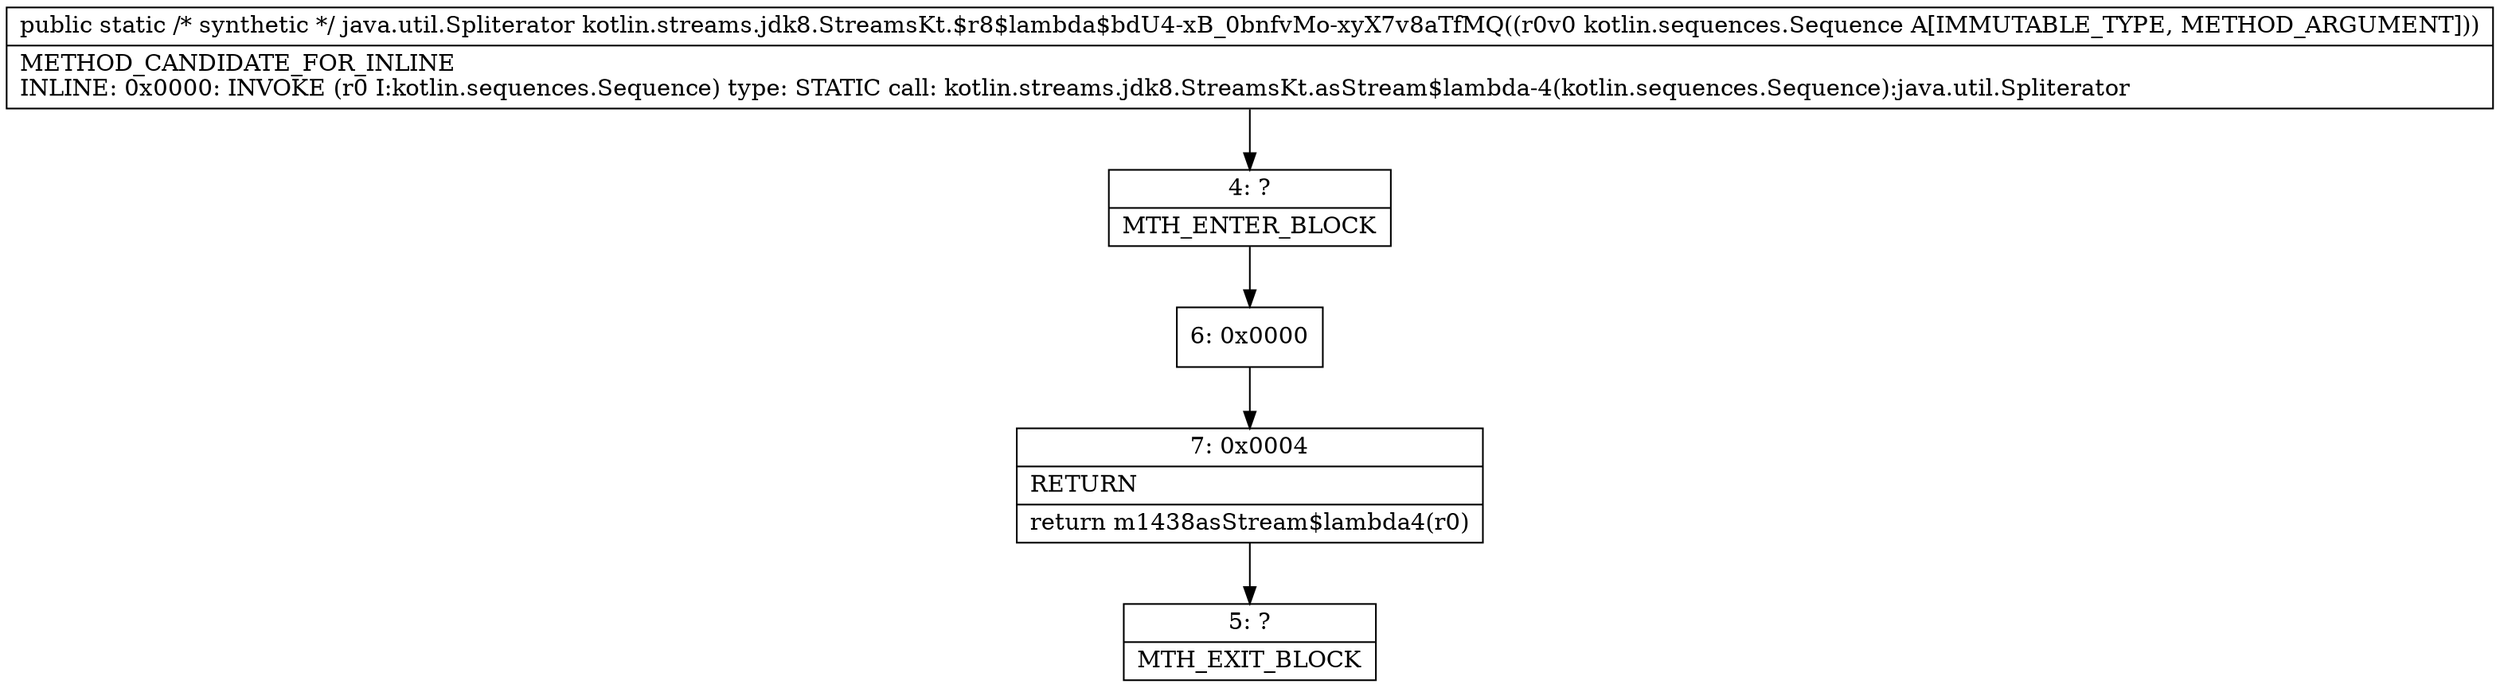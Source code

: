 digraph "CFG forkotlin.streams.jdk8.StreamsKt.$r8$lambda$bdU4\-xB_0bnfvMo\-xyX7v8aTfMQ(Lkotlin\/sequences\/Sequence;)Ljava\/util\/Spliterator;" {
Node_4 [shape=record,label="{4\:\ ?|MTH_ENTER_BLOCK\l}"];
Node_6 [shape=record,label="{6\:\ 0x0000}"];
Node_7 [shape=record,label="{7\:\ 0x0004|RETURN\l|return m1438asStream$lambda4(r0)\l}"];
Node_5 [shape=record,label="{5\:\ ?|MTH_EXIT_BLOCK\l}"];
MethodNode[shape=record,label="{public static \/* synthetic *\/ java.util.Spliterator kotlin.streams.jdk8.StreamsKt.$r8$lambda$bdU4\-xB_0bnfvMo\-xyX7v8aTfMQ((r0v0 kotlin.sequences.Sequence A[IMMUTABLE_TYPE, METHOD_ARGUMENT]))  | METHOD_CANDIDATE_FOR_INLINE\lINLINE: 0x0000: INVOKE  (r0 I:kotlin.sequences.Sequence) type: STATIC call: kotlin.streams.jdk8.StreamsKt.asStream$lambda\-4(kotlin.sequences.Sequence):java.util.Spliterator\l}"];
MethodNode -> Node_4;Node_4 -> Node_6;
Node_6 -> Node_7;
Node_7 -> Node_5;
}

